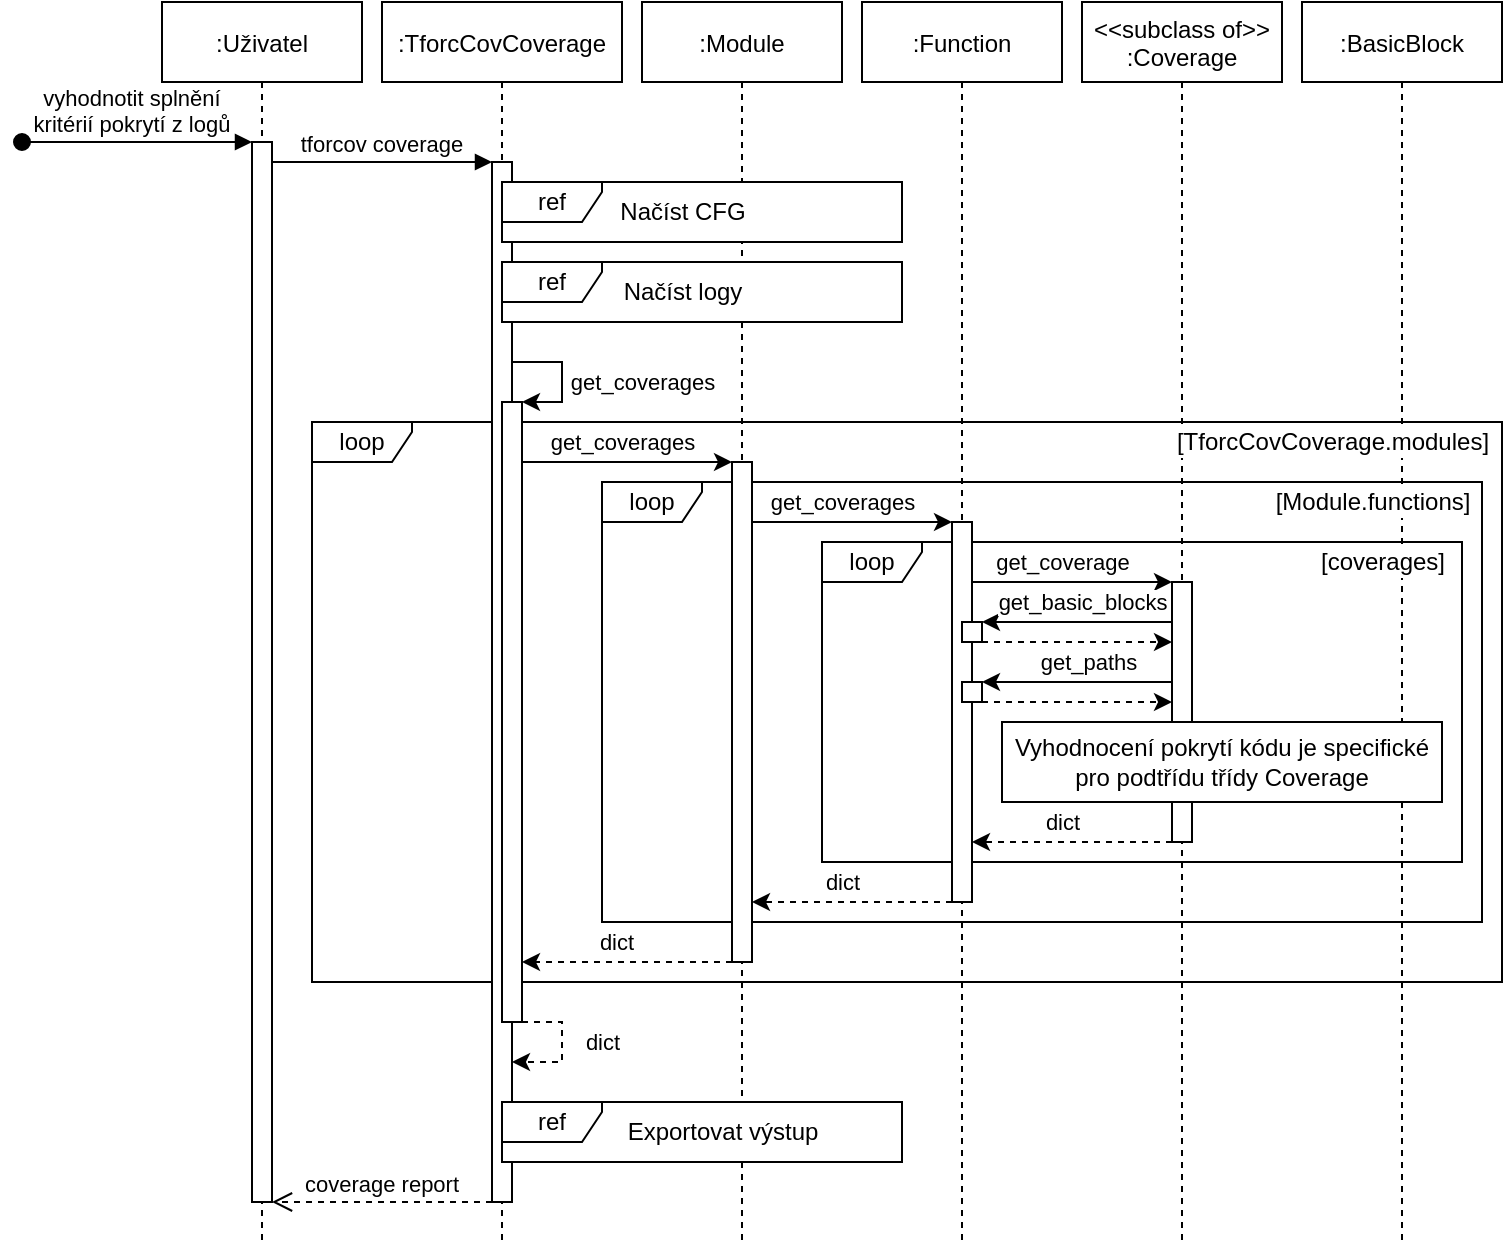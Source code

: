 <mxfile version="16.4.5" type="github">
  <diagram id="kgpKYQtTHZ0yAKxKKP6v" name="Page-1">
    <mxGraphModel dx="981" dy="486" grid="1" gridSize="10" guides="1" tooltips="1" connect="1" arrows="1" fold="1" page="1" pageScale="1" pageWidth="850" pageHeight="1100" math="0" shadow="0">
      <root>
        <mxCell id="0" />
        <mxCell id="1" parent="0" />
        <mxCell id="tN5C8NhHL724sr-eqqmO-39" value="loop" style="shape=umlFrame;whiteSpace=wrap;html=1;width=50;height=20;" parent="1" vertex="1">
          <mxGeometry x="195" y="290" width="595" height="280" as="geometry" />
        </mxCell>
        <mxCell id="zimsX9Ct094ovm36reo9-3" value="loop" style="shape=umlFrame;whiteSpace=wrap;html=1;width=50;height=20;" parent="1" vertex="1">
          <mxGeometry x="340" y="320" width="440" height="220" as="geometry" />
        </mxCell>
        <mxCell id="zimsX9Ct094ovm36reo9-6" value="loop" style="shape=umlFrame;whiteSpace=wrap;html=1;width=50;height=20;" parent="1" vertex="1">
          <mxGeometry x="450" y="350" width="320" height="160" as="geometry" />
        </mxCell>
        <mxCell id="tN5C8NhHL724sr-eqqmO-1" value=":Uživatel" style="shape=umlLifeline;perimeter=lifelinePerimeter;container=1;collapsible=0;recursiveResize=0;rounded=0;shadow=0;strokeWidth=1;" parent="1" vertex="1">
          <mxGeometry x="120" y="80" width="100" height="620" as="geometry" />
        </mxCell>
        <mxCell id="tN5C8NhHL724sr-eqqmO-2" value="" style="points=[];perimeter=orthogonalPerimeter;rounded=0;shadow=0;strokeWidth=1;" parent="tN5C8NhHL724sr-eqqmO-1" vertex="1">
          <mxGeometry x="45" y="70" width="10" height="530" as="geometry" />
        </mxCell>
        <mxCell id="tN5C8NhHL724sr-eqqmO-3" value="vyhodnotit splnění&#xa;kritérií pokrytí z logů" style="verticalAlign=bottom;startArrow=oval;endArrow=block;startSize=8;shadow=0;strokeWidth=1;labelBackgroundColor=none;" parent="tN5C8NhHL724sr-eqqmO-1" target="tN5C8NhHL724sr-eqqmO-2" edge="1">
          <mxGeometry x="-0.04" relative="1" as="geometry">
            <mxPoint x="-70" y="70" as="sourcePoint" />
            <mxPoint as="offset" />
          </mxGeometry>
        </mxCell>
        <mxCell id="tN5C8NhHL724sr-eqqmO-4" value=":TforcCovCoverage" style="shape=umlLifeline;perimeter=lifelinePerimeter;container=1;collapsible=0;recursiveResize=0;rounded=0;shadow=0;strokeWidth=1;" parent="1" vertex="1">
          <mxGeometry x="230" y="80" width="120" height="620" as="geometry" />
        </mxCell>
        <mxCell id="tN5C8NhHL724sr-eqqmO-5" value="" style="points=[];perimeter=orthogonalPerimeter;rounded=0;shadow=0;strokeWidth=1;" parent="tN5C8NhHL724sr-eqqmO-4" vertex="1">
          <mxGeometry x="55" y="80" width="10" height="520" as="geometry" />
        </mxCell>
        <mxCell id="tN5C8NhHL724sr-eqqmO-32" value="get_coverages" style="edgeStyle=orthogonalEdgeStyle;rounded=0;orthogonalLoop=1;jettySize=auto;html=1;" parent="tN5C8NhHL724sr-eqqmO-4" source="tN5C8NhHL724sr-eqqmO-5" target="tN5C8NhHL724sr-eqqmO-33" edge="1">
          <mxGeometry x="0.077" y="40" relative="1" as="geometry">
            <mxPoint x="210" y="215" as="targetPoint" />
            <Array as="points">
              <mxPoint x="90" y="180" />
              <mxPoint x="90" y="200" />
              <mxPoint x="65" y="200" />
            </Array>
            <mxPoint as="offset" />
          </mxGeometry>
        </mxCell>
        <mxCell id="tN5C8NhHL724sr-eqqmO-33" value="" style="points=[];perimeter=orthogonalPerimeter;rounded=0;shadow=0;strokeWidth=1;" parent="tN5C8NhHL724sr-eqqmO-4" vertex="1">
          <mxGeometry x="60" y="200" width="10" height="310" as="geometry" />
        </mxCell>
        <mxCell id="tN5C8NhHL724sr-eqqmO-57" value="dict" style="edgeStyle=orthogonalEdgeStyle;rounded=0;orthogonalLoop=1;jettySize=auto;html=1;dashed=1;" parent="tN5C8NhHL724sr-eqqmO-4" source="tN5C8NhHL724sr-eqqmO-33" target="tN5C8NhHL724sr-eqqmO-5" edge="1">
          <mxGeometry x="-0.077" y="20" relative="1" as="geometry">
            <Array as="points">
              <mxPoint x="90" y="510" />
              <mxPoint x="90" y="530" />
            </Array>
            <mxPoint as="offset" />
          </mxGeometry>
        </mxCell>
        <mxCell id="tN5C8NhHL724sr-eqqmO-7" value="tforcov coverage" style="verticalAlign=bottom;endArrow=block;entryX=0;entryY=0;shadow=0;strokeWidth=1;" parent="1" source="tN5C8NhHL724sr-eqqmO-2" target="tN5C8NhHL724sr-eqqmO-5" edge="1">
          <mxGeometry relative="1" as="geometry">
            <mxPoint x="275" y="160" as="sourcePoint" />
            <mxPoint as="offset" />
          </mxGeometry>
        </mxCell>
        <mxCell id="tN5C8NhHL724sr-eqqmO-9" value="coverage report" style="verticalAlign=bottom;endArrow=open;dashed=1;endSize=8;shadow=0;strokeWidth=1;" parent="1" source="tN5C8NhHL724sr-eqqmO-5" target="tN5C8NhHL724sr-eqqmO-2" edge="1">
          <mxGeometry relative="1" as="geometry">
            <mxPoint x="185" y="190" as="targetPoint" />
            <mxPoint x="230" y="430" as="sourcePoint" />
            <Array as="points">
              <mxPoint x="260" y="680" />
            </Array>
          </mxGeometry>
        </mxCell>
        <mxCell id="tN5C8NhHL724sr-eqqmO-34" value=":Module" style="shape=umlLifeline;perimeter=lifelinePerimeter;container=1;collapsible=0;recursiveResize=0;rounded=0;shadow=0;strokeWidth=1;" parent="1" vertex="1">
          <mxGeometry x="360" y="80" width="100" height="620" as="geometry" />
        </mxCell>
        <mxCell id="tN5C8NhHL724sr-eqqmO-35" value="" style="points=[];perimeter=orthogonalPerimeter;rounded=0;shadow=0;strokeWidth=1;" parent="tN5C8NhHL724sr-eqqmO-34" vertex="1">
          <mxGeometry x="45" y="230" width="10" height="250" as="geometry" />
        </mxCell>
        <mxCell id="gGgN93QRHOWnVbleVQWU-1" value="ref" style="shape=umlFrame;whiteSpace=wrap;html=1;width=50;height=20;swimlaneFillColor=default;" parent="1" vertex="1">
          <mxGeometry x="290" y="210" width="200" height="30" as="geometry" />
        </mxCell>
        <mxCell id="tN5C8NhHL724sr-eqqmO-38" value="get_coverages" style="edgeStyle=orthogonalEdgeStyle;rounded=0;orthogonalLoop=1;jettySize=auto;html=1;" parent="1" source="tN5C8NhHL724sr-eqqmO-33" target="tN5C8NhHL724sr-eqqmO-35" edge="1">
          <mxGeometry x="-0.048" y="10" relative="1" as="geometry">
            <Array as="points">
              <mxPoint x="360" y="310" />
              <mxPoint x="360" y="310" />
            </Array>
            <mxPoint as="offset" />
          </mxGeometry>
        </mxCell>
        <mxCell id="tN5C8NhHL724sr-eqqmO-40" value=":Function" style="shape=umlLifeline;perimeter=lifelinePerimeter;container=1;collapsible=0;recursiveResize=0;rounded=0;shadow=0;strokeWidth=1;" parent="1" vertex="1">
          <mxGeometry x="470" y="80" width="100" height="620" as="geometry" />
        </mxCell>
        <mxCell id="tN5C8NhHL724sr-eqqmO-41" value="" style="points=[];perimeter=orthogonalPerimeter;rounded=0;shadow=0;strokeWidth=1;" parent="tN5C8NhHL724sr-eqqmO-40" vertex="1">
          <mxGeometry x="45" y="260" width="10" height="190" as="geometry" />
        </mxCell>
        <mxCell id="tN5C8NhHL724sr-eqqmO-45" value="get_coverages" style="edgeStyle=orthogonalEdgeStyle;rounded=0;orthogonalLoop=1;jettySize=auto;html=1;" parent="1" source="tN5C8NhHL724sr-eqqmO-35" target="tN5C8NhHL724sr-eqqmO-41" edge="1">
          <mxGeometry x="-0.099" y="10" relative="1" as="geometry">
            <Array as="points">
              <mxPoint x="470" y="340" />
              <mxPoint x="470" y="340" />
            </Array>
            <mxPoint as="offset" />
          </mxGeometry>
        </mxCell>
        <mxCell id="fTopDFvXIOGjMvco2JUw-1" value="ref" style="shape=umlFrame;whiteSpace=wrap;html=1;width=50;height=20;swimlaneFillColor=default;" parent="1" vertex="1">
          <mxGeometry x="290" y="170" width="200" height="30" as="geometry" />
        </mxCell>
        <mxCell id="fTopDFvXIOGjMvco2JUw-3" value="Načíst CFG" style="text;html=1;resizable=0;autosize=1;align=center;verticalAlign=middle;points=[];fillColor=none;strokeColor=none;rounded=0;" parent="1" vertex="1">
          <mxGeometry x="340" y="175" width="80" height="20" as="geometry" />
        </mxCell>
        <mxCell id="gGgN93QRHOWnVbleVQWU-2" value="Načíst logy" style="text;html=1;resizable=0;autosize=1;align=center;verticalAlign=middle;points=[];fillColor=none;strokeColor=none;rounded=0;" parent="1" vertex="1">
          <mxGeometry x="345" y="215" width="70" height="20" as="geometry" />
        </mxCell>
        <mxCell id="gGgN93QRHOWnVbleVQWU-3" value="&lt;&lt;subclass of&gt;&gt;&#xa;:Coverage" style="shape=umlLifeline;perimeter=lifelinePerimeter;container=1;collapsible=0;recursiveResize=0;rounded=0;shadow=0;strokeWidth=1;" parent="1" vertex="1">
          <mxGeometry x="580" y="80" width="100" height="620" as="geometry" />
        </mxCell>
        <mxCell id="gGgN93QRHOWnVbleVQWU-4" value="" style="points=[];perimeter=orthogonalPerimeter;rounded=0;shadow=0;strokeWidth=1;" parent="gGgN93QRHOWnVbleVQWU-3" vertex="1">
          <mxGeometry x="45" y="290" width="10" height="130" as="geometry" />
        </mxCell>
        <mxCell id="zimsX9Ct094ovm36reo9-4" value=":BasicBlock" style="shape=umlLifeline;perimeter=lifelinePerimeter;container=1;collapsible=0;recursiveResize=0;rounded=0;shadow=0;strokeWidth=1;" parent="1" vertex="1">
          <mxGeometry x="690" y="80" width="100" height="620" as="geometry" />
        </mxCell>
        <mxCell id="zimsX9Ct094ovm36reo9-7" value="get_coverage" style="edgeStyle=orthogonalEdgeStyle;rounded=0;orthogonalLoop=1;jettySize=auto;html=1;" parent="1" source="tN5C8NhHL724sr-eqqmO-41" target="gGgN93QRHOWnVbleVQWU-4" edge="1">
          <mxGeometry x="-0.099" y="10" relative="1" as="geometry">
            <Array as="points">
              <mxPoint x="590" y="370" />
              <mxPoint x="590" y="370" />
            </Array>
            <mxPoint as="offset" />
            <mxPoint x="425" y="380.0" as="sourcePoint" />
            <mxPoint x="890" y="230" as="targetPoint" />
          </mxGeometry>
        </mxCell>
        <mxCell id="zimsX9Ct094ovm36reo9-9" value="get_basic_blocks" style="edgeStyle=orthogonalEdgeStyle;rounded=0;orthogonalLoop=1;jettySize=auto;html=1;" parent="1" source="gGgN93QRHOWnVbleVQWU-4" target="0RVh42D0NzvZq4bl3OUi-3" edge="1">
          <mxGeometry x="-0.053" y="-10" relative="1" as="geometry">
            <Array as="points">
              <mxPoint x="580" y="390" />
              <mxPoint x="580" y="390" />
            </Array>
            <mxPoint as="offset" />
          </mxGeometry>
        </mxCell>
        <mxCell id="zimsX9Ct094ovm36reo9-10" value="get_paths" style="edgeStyle=orthogonalEdgeStyle;rounded=0;orthogonalLoop=1;jettySize=auto;html=1;" parent="1" source="gGgN93QRHOWnVbleVQWU-4" target="0RVh42D0NzvZq4bl3OUi-4" edge="1">
          <mxGeometry x="-0.101" y="-10" relative="1" as="geometry">
            <mxPoint x="635" y="430.0" as="sourcePoint" />
            <mxPoint x="535" y="430.0" as="targetPoint" />
            <Array as="points">
              <mxPoint x="580" y="420" />
              <mxPoint x="580" y="420" />
            </Array>
            <mxPoint as="offset" />
          </mxGeometry>
        </mxCell>
        <mxCell id="zimsX9Ct094ovm36reo9-11" value="Vyhodnocení pokrytí kódu je specifické pro podtřídu třídy Coverage" style="rounded=0;whiteSpace=wrap;html=1;" parent="1" vertex="1">
          <mxGeometry x="540" y="440" width="220" height="40" as="geometry" />
        </mxCell>
        <mxCell id="fTopDFvXIOGjMvco2JUw-5" value="[TforcCovCoverage.modules]" style="text;html=1;resizable=0;autosize=1;align=center;verticalAlign=middle;points=[];fillColor=none;strokeColor=none;rounded=0;labelBackgroundColor=default;labelBorderColor=none;" parent="1" vertex="1">
          <mxGeometry x="620" y="290" width="170" height="20" as="geometry" />
        </mxCell>
        <mxCell id="zimsX9Ct094ovm36reo9-12" value="[Module.functions]" style="text;html=1;resizable=0;autosize=1;align=center;verticalAlign=middle;points=[];fillColor=none;strokeColor=none;rounded=0;labelBackgroundColor=default;labelBorderColor=none;" parent="1" vertex="1">
          <mxGeometry x="670" y="320" width="110" height="20" as="geometry" />
        </mxCell>
        <mxCell id="zimsX9Ct094ovm36reo9-13" value="[coverages]" style="text;html=1;resizable=0;autosize=1;align=center;verticalAlign=middle;points=[];fillColor=none;strokeColor=none;rounded=0;labelBackgroundColor=default;labelBorderColor=none;" parent="1" vertex="1">
          <mxGeometry x="690" y="350" width="80" height="20" as="geometry" />
        </mxCell>
        <mxCell id="zimsX9Ct094ovm36reo9-14" value="dict" style="edgeStyle=orthogonalEdgeStyle;rounded=0;orthogonalLoop=1;jettySize=auto;html=1;dashed=1;" parent="1" source="gGgN93QRHOWnVbleVQWU-4" target="tN5C8NhHL724sr-eqqmO-41" edge="1">
          <mxGeometry x="0.1" y="-10" relative="1" as="geometry">
            <Array as="points">
              <mxPoint x="610" y="500" />
              <mxPoint x="610" y="500" />
            </Array>
            <mxPoint as="offset" />
            <mxPoint x="525" y="460.0" as="sourcePoint" />
            <mxPoint x="425" y="460.0" as="targetPoint" />
          </mxGeometry>
        </mxCell>
        <mxCell id="zimsX9Ct094ovm36reo9-15" value="dict" style="edgeStyle=orthogonalEdgeStyle;rounded=0;orthogonalLoop=1;jettySize=auto;html=1;dashed=1;" parent="1" source="tN5C8NhHL724sr-eqqmO-41" target="tN5C8NhHL724sr-eqqmO-35" edge="1">
          <mxGeometry x="0.1" y="-10" relative="1" as="geometry">
            <Array as="points">
              <mxPoint x="490" y="530" />
              <mxPoint x="490" y="530" />
            </Array>
            <mxPoint as="offset" />
            <mxPoint x="635" y="540" as="sourcePoint" />
            <mxPoint x="535" y="540" as="targetPoint" />
          </mxGeometry>
        </mxCell>
        <mxCell id="zimsX9Ct094ovm36reo9-16" value="dict" style="edgeStyle=orthogonalEdgeStyle;rounded=0;orthogonalLoop=1;jettySize=auto;html=1;dashed=1;" parent="1" source="tN5C8NhHL724sr-eqqmO-35" target="tN5C8NhHL724sr-eqqmO-33" edge="1">
          <mxGeometry x="0.1" y="-10" relative="1" as="geometry">
            <Array as="points">
              <mxPoint x="380" y="560" />
              <mxPoint x="380" y="560" />
            </Array>
            <mxPoint as="offset" />
            <mxPoint x="525" y="570" as="sourcePoint" />
            <mxPoint x="425" y="570" as="targetPoint" />
          </mxGeometry>
        </mxCell>
        <mxCell id="zimsX9Ct094ovm36reo9-17" value="ref" style="shape=umlFrame;whiteSpace=wrap;html=1;width=50;height=20;swimlaneFillColor=default;" parent="1" vertex="1">
          <mxGeometry x="290" y="630" width="200" height="30" as="geometry" />
        </mxCell>
        <mxCell id="zimsX9Ct094ovm36reo9-18" value="Exportovat výstup" style="text;html=1;resizable=0;autosize=1;align=center;verticalAlign=middle;points=[];fillColor=none;strokeColor=none;rounded=0;" parent="1" vertex="1">
          <mxGeometry x="345" y="635" width="110" height="20" as="geometry" />
        </mxCell>
        <mxCell id="0RVh42D0NzvZq4bl3OUi-1" value="" style="edgeStyle=orthogonalEdgeStyle;rounded=0;orthogonalLoop=1;jettySize=auto;html=1;dashed=1;" edge="1" parent="1" source="0RVh42D0NzvZq4bl3OUi-4" target="gGgN93QRHOWnVbleVQWU-4">
          <mxGeometry x="0.1" y="-10" relative="1" as="geometry">
            <Array as="points">
              <mxPoint x="580" y="430" />
              <mxPoint x="580" y="430" />
            </Array>
            <mxPoint as="offset" />
            <mxPoint x="570" y="440.0" as="sourcePoint" />
            <mxPoint x="470" y="440.0" as="targetPoint" />
          </mxGeometry>
        </mxCell>
        <mxCell id="0RVh42D0NzvZq4bl3OUi-2" value="" style="edgeStyle=orthogonalEdgeStyle;rounded=0;orthogonalLoop=1;jettySize=auto;html=1;dashed=1;" edge="1" parent="1" source="0RVh42D0NzvZq4bl3OUi-3" target="gGgN93QRHOWnVbleVQWU-4">
          <mxGeometry x="0.1" y="-10" relative="1" as="geometry">
            <Array as="points">
              <mxPoint x="580" y="400" />
              <mxPoint x="580" y="400" />
            </Array>
            <mxPoint as="offset" />
            <mxPoint x="535" y="550.0" as="sourcePoint" />
            <mxPoint x="435" y="550.0" as="targetPoint" />
          </mxGeometry>
        </mxCell>
        <mxCell id="0RVh42D0NzvZq4bl3OUi-3" value="" style="points=[];perimeter=orthogonalPerimeter;rounded=0;shadow=0;strokeWidth=1;" vertex="1" parent="1">
          <mxGeometry x="520" y="390" width="10" height="10" as="geometry" />
        </mxCell>
        <mxCell id="0RVh42D0NzvZq4bl3OUi-4" value="" style="points=[];perimeter=orthogonalPerimeter;rounded=0;shadow=0;strokeWidth=1;" vertex="1" parent="1">
          <mxGeometry x="520" y="420" width="10" height="10" as="geometry" />
        </mxCell>
      </root>
    </mxGraphModel>
  </diagram>
</mxfile>
